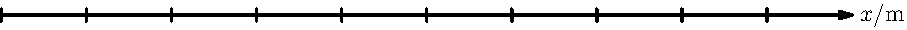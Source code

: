 /* Various types of motion maps */

struct MotionMap {
  pen ref_p = black+linewidth(1.4);
  real arrow_size = 6; // arrow head size
  real length;
  real n; // for number of marks
  real dx; // for tick marks
  real dy = .1cm; // for vertical offsets
  Label axis_L;
  
  void draw() {
    // draw ref axis
    draw((0,-this.dy)--(this.length,-this.dy),this.ref_p,Arrow(this.arrow_size));
    // draw axis label
    label(this.axis_L, (this.length,-this.dy), E, this.ref_p);
    // old code for X with no ticks and + in pos. dir.
    //label("+",(this.length,-this.dy),E,this.ref_p);
    //label("$\times$",(0,-this.dy),this.ref_p);
    // new code for ticks:
    for(int i; i < this.n; ++i) {
      draw((i*this.dx,0)--(i*this.dx,-2*this.dy), this.ref_p);
    }
  }
  void operator init(Label axis_L="$x$/m", real length=15cm, real num_ticks=10) {
    this.axis_L = axis_L;
    this.length = length;
    this.n = num_ticks;
    this.dx = this.length/this.n;
  }
}
from MotionMap unravel MotionMap;

void draw(MotionMap m) {
  m.draw();
}

MotionMap m = MotionMap(num_ticks=10);
draw(m);
